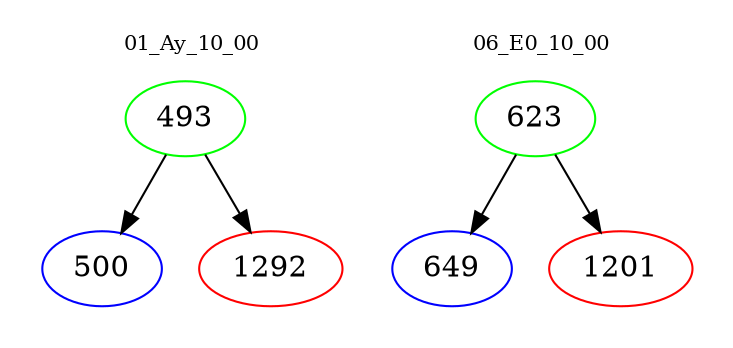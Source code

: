 digraph{
subgraph cluster_0 {
color = white
label = "01_Ay_10_00";
fontsize=10;
T0_493 [label="493", color="green"]
T0_493 -> T0_500 [color="black"]
T0_500 [label="500", color="blue"]
T0_493 -> T0_1292 [color="black"]
T0_1292 [label="1292", color="red"]
}
subgraph cluster_1 {
color = white
label = "06_E0_10_00";
fontsize=10;
T1_623 [label="623", color="green"]
T1_623 -> T1_649 [color="black"]
T1_649 [label="649", color="blue"]
T1_623 -> T1_1201 [color="black"]
T1_1201 [label="1201", color="red"]
}
}
